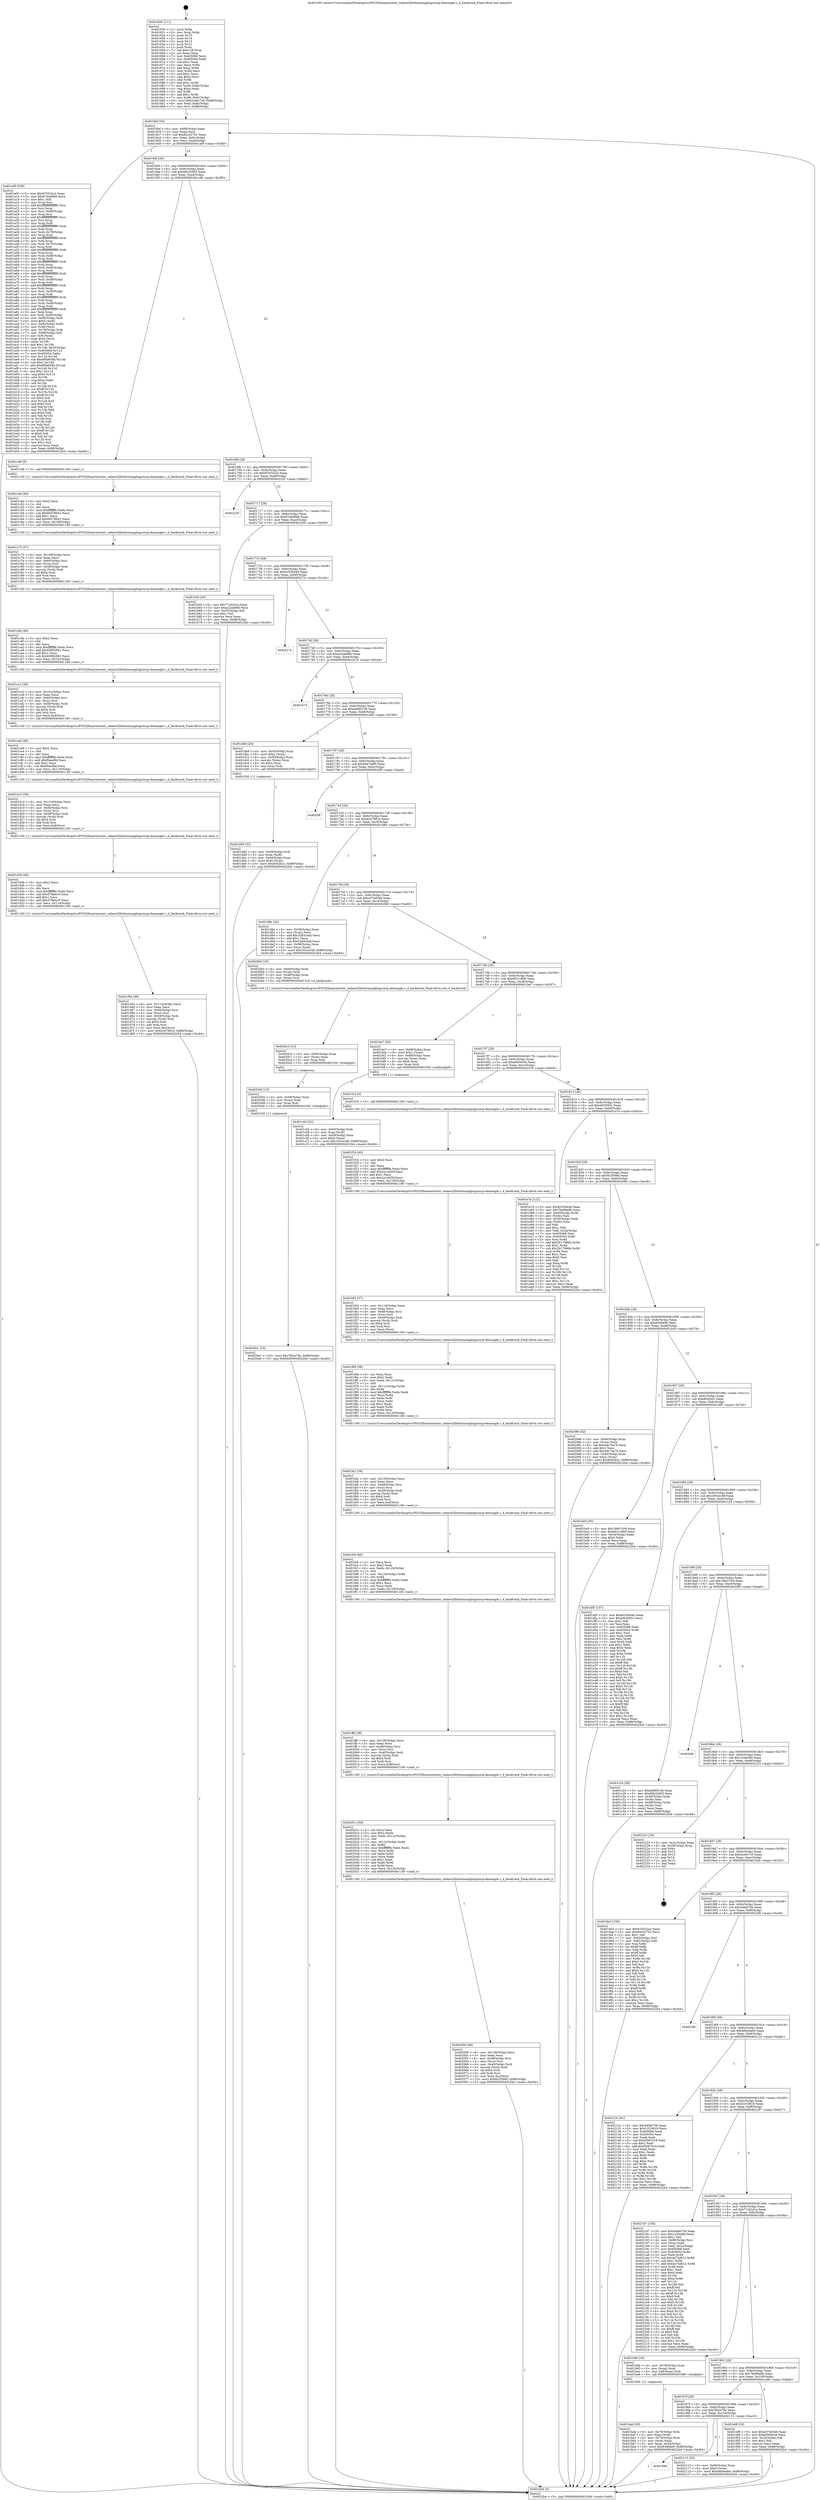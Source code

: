 digraph "0x401650" {
  label = "0x401650 (/mnt/c/Users/mathe/Desktop/tcc/POCII/binaries/extr_radare2librbinmanglingcxxcp-demangle.c_d_backtrack_Final-ollvm.out::main(0))"
  labelloc = "t"
  node[shape=record]

  Entry [label="",width=0.3,height=0.3,shape=circle,fillcolor=black,style=filled]
  "0x4016bf" [label="{
     0x4016bf [32]\l
     | [instrs]\l
     &nbsp;&nbsp;0x4016bf \<+6\>: mov -0x88(%rbp),%eax\l
     &nbsp;&nbsp;0x4016c5 \<+2\>: mov %eax,%ecx\l
     &nbsp;&nbsp;0x4016c7 \<+6\>: sub $0x82c02751,%ecx\l
     &nbsp;&nbsp;0x4016cd \<+6\>: mov %eax,-0x9c(%rbp)\l
     &nbsp;&nbsp;0x4016d3 \<+6\>: mov %ecx,-0xa0(%rbp)\l
     &nbsp;&nbsp;0x4016d9 \<+6\>: je 0000000000401a0f \<main+0x3bf\>\l
  }"]
  "0x401a0f" [label="{
     0x401a0f [336]\l
     | [instrs]\l
     &nbsp;&nbsp;0x401a0f \<+5\>: mov $0x970532a3,%eax\l
     &nbsp;&nbsp;0x401a14 \<+5\>: mov $0x97da0669,%ecx\l
     &nbsp;&nbsp;0x401a19 \<+2\>: mov $0x1,%dl\l
     &nbsp;&nbsp;0x401a1b \<+3\>: mov %rsp,%rsi\l
     &nbsp;&nbsp;0x401a1e \<+4\>: add $0xfffffffffffffff0,%rsi\l
     &nbsp;&nbsp;0x401a22 \<+3\>: mov %rsi,%rsp\l
     &nbsp;&nbsp;0x401a25 \<+4\>: mov %rsi,-0x80(%rbp)\l
     &nbsp;&nbsp;0x401a29 \<+3\>: mov %rsp,%rsi\l
     &nbsp;&nbsp;0x401a2c \<+4\>: add $0xfffffffffffffff0,%rsi\l
     &nbsp;&nbsp;0x401a30 \<+3\>: mov %rsi,%rsp\l
     &nbsp;&nbsp;0x401a33 \<+3\>: mov %rsp,%rdi\l
     &nbsp;&nbsp;0x401a36 \<+4\>: add $0xfffffffffffffff0,%rdi\l
     &nbsp;&nbsp;0x401a3a \<+3\>: mov %rdi,%rsp\l
     &nbsp;&nbsp;0x401a3d \<+4\>: mov %rdi,-0x78(%rbp)\l
     &nbsp;&nbsp;0x401a41 \<+3\>: mov %rsp,%rdi\l
     &nbsp;&nbsp;0x401a44 \<+4\>: add $0xfffffffffffffff0,%rdi\l
     &nbsp;&nbsp;0x401a48 \<+3\>: mov %rdi,%rsp\l
     &nbsp;&nbsp;0x401a4b \<+4\>: mov %rdi,-0x70(%rbp)\l
     &nbsp;&nbsp;0x401a4f \<+3\>: mov %rsp,%rdi\l
     &nbsp;&nbsp;0x401a52 \<+4\>: add $0xfffffffffffffff0,%rdi\l
     &nbsp;&nbsp;0x401a56 \<+3\>: mov %rdi,%rsp\l
     &nbsp;&nbsp;0x401a59 \<+4\>: mov %rdi,-0x68(%rbp)\l
     &nbsp;&nbsp;0x401a5d \<+3\>: mov %rsp,%rdi\l
     &nbsp;&nbsp;0x401a60 \<+4\>: add $0xfffffffffffffff0,%rdi\l
     &nbsp;&nbsp;0x401a64 \<+3\>: mov %rdi,%rsp\l
     &nbsp;&nbsp;0x401a67 \<+4\>: mov %rdi,-0x60(%rbp)\l
     &nbsp;&nbsp;0x401a6b \<+3\>: mov %rsp,%rdi\l
     &nbsp;&nbsp;0x401a6e \<+4\>: add $0xfffffffffffffff0,%rdi\l
     &nbsp;&nbsp;0x401a72 \<+3\>: mov %rdi,%rsp\l
     &nbsp;&nbsp;0x401a75 \<+4\>: mov %rdi,-0x58(%rbp)\l
     &nbsp;&nbsp;0x401a79 \<+3\>: mov %rsp,%rdi\l
     &nbsp;&nbsp;0x401a7c \<+4\>: add $0xfffffffffffffff0,%rdi\l
     &nbsp;&nbsp;0x401a80 \<+3\>: mov %rdi,%rsp\l
     &nbsp;&nbsp;0x401a83 \<+4\>: mov %rdi,-0x50(%rbp)\l
     &nbsp;&nbsp;0x401a87 \<+3\>: mov %rsp,%rdi\l
     &nbsp;&nbsp;0x401a8a \<+4\>: add $0xfffffffffffffff0,%rdi\l
     &nbsp;&nbsp;0x401a8e \<+3\>: mov %rdi,%rsp\l
     &nbsp;&nbsp;0x401a91 \<+4\>: mov %rdi,-0x48(%rbp)\l
     &nbsp;&nbsp;0x401a95 \<+3\>: mov %rsp,%rdi\l
     &nbsp;&nbsp;0x401a98 \<+4\>: add $0xfffffffffffffff0,%rdi\l
     &nbsp;&nbsp;0x401a9c \<+3\>: mov %rdi,%rsp\l
     &nbsp;&nbsp;0x401a9f \<+4\>: mov %rdi,-0x40(%rbp)\l
     &nbsp;&nbsp;0x401aa3 \<+4\>: mov -0x80(%rbp),%rdi\l
     &nbsp;&nbsp;0x401aa7 \<+6\>: movl $0x0,(%rdi)\l
     &nbsp;&nbsp;0x401aad \<+7\>: mov -0x8c(%rbp),%r8d\l
     &nbsp;&nbsp;0x401ab4 \<+3\>: mov %r8d,(%rsi)\l
     &nbsp;&nbsp;0x401ab7 \<+4\>: mov -0x78(%rbp),%rdi\l
     &nbsp;&nbsp;0x401abb \<+7\>: mov -0x98(%rbp),%r9\l
     &nbsp;&nbsp;0x401ac2 \<+3\>: mov %r9,(%rdi)\l
     &nbsp;&nbsp;0x401ac5 \<+3\>: cmpl $0x2,(%rsi)\l
     &nbsp;&nbsp;0x401ac8 \<+4\>: setne %r10b\l
     &nbsp;&nbsp;0x401acc \<+4\>: and $0x1,%r10b\l
     &nbsp;&nbsp;0x401ad0 \<+4\>: mov %r10b,-0x35(%rbp)\l
     &nbsp;&nbsp;0x401ad4 \<+8\>: mov 0x405068,%r11d\l
     &nbsp;&nbsp;0x401adc \<+7\>: mov 0x405054,%ebx\l
     &nbsp;&nbsp;0x401ae3 \<+3\>: mov %r11d,%r14d\l
     &nbsp;&nbsp;0x401ae6 \<+7\>: sub $0x6f0d6580,%r14d\l
     &nbsp;&nbsp;0x401aed \<+4\>: sub $0x1,%r14d\l
     &nbsp;&nbsp;0x401af1 \<+7\>: add $0x6f0d6580,%r14d\l
     &nbsp;&nbsp;0x401af8 \<+4\>: imul %r14d,%r11d\l
     &nbsp;&nbsp;0x401afc \<+4\>: and $0x1,%r11d\l
     &nbsp;&nbsp;0x401b00 \<+4\>: cmp $0x0,%r11d\l
     &nbsp;&nbsp;0x401b04 \<+4\>: sete %r10b\l
     &nbsp;&nbsp;0x401b08 \<+3\>: cmp $0xa,%ebx\l
     &nbsp;&nbsp;0x401b0b \<+4\>: setl %r15b\l
     &nbsp;&nbsp;0x401b0f \<+3\>: mov %r10b,%r12b\l
     &nbsp;&nbsp;0x401b12 \<+4\>: xor $0xff,%r12b\l
     &nbsp;&nbsp;0x401b16 \<+3\>: mov %r15b,%r13b\l
     &nbsp;&nbsp;0x401b19 \<+4\>: xor $0xff,%r13b\l
     &nbsp;&nbsp;0x401b1d \<+3\>: xor $0x0,%dl\l
     &nbsp;&nbsp;0x401b20 \<+3\>: mov %r12b,%sil\l
     &nbsp;&nbsp;0x401b23 \<+4\>: and $0x0,%sil\l
     &nbsp;&nbsp;0x401b27 \<+3\>: and %dl,%r10b\l
     &nbsp;&nbsp;0x401b2a \<+3\>: mov %r13b,%dil\l
     &nbsp;&nbsp;0x401b2d \<+4\>: and $0x0,%dil\l
     &nbsp;&nbsp;0x401b31 \<+3\>: and %dl,%r15b\l
     &nbsp;&nbsp;0x401b34 \<+3\>: or %r10b,%sil\l
     &nbsp;&nbsp;0x401b37 \<+3\>: or %r15b,%dil\l
     &nbsp;&nbsp;0x401b3a \<+3\>: xor %dil,%sil\l
     &nbsp;&nbsp;0x401b3d \<+3\>: or %r13b,%r12b\l
     &nbsp;&nbsp;0x401b40 \<+4\>: xor $0xff,%r12b\l
     &nbsp;&nbsp;0x401b44 \<+3\>: or $0x0,%dl\l
     &nbsp;&nbsp;0x401b47 \<+3\>: and %dl,%r12b\l
     &nbsp;&nbsp;0x401b4a \<+3\>: or %r12b,%sil\l
     &nbsp;&nbsp;0x401b4d \<+4\>: test $0x1,%sil\l
     &nbsp;&nbsp;0x401b51 \<+3\>: cmovne %ecx,%eax\l
     &nbsp;&nbsp;0x401b54 \<+6\>: mov %eax,-0x88(%rbp)\l
     &nbsp;&nbsp;0x401b5a \<+5\>: jmp 00000000004022b4 \<main+0xc64\>\l
  }"]
  "0x4016df" [label="{
     0x4016df [28]\l
     | [instrs]\l
     &nbsp;&nbsp;0x4016df \<+5\>: jmp 00000000004016e4 \<main+0x94\>\l
     &nbsp;&nbsp;0x4016e4 \<+6\>: mov -0x9c(%rbp),%eax\l
     &nbsp;&nbsp;0x4016ea \<+5\>: sub $0x90b32d55,%eax\l
     &nbsp;&nbsp;0x4016ef \<+6\>: mov %eax,-0xa4(%rbp)\l
     &nbsp;&nbsp;0x4016f5 \<+6\>: je 0000000000401c48 \<main+0x5f8\>\l
  }"]
  Exit [label="",width=0.3,height=0.3,shape=circle,fillcolor=black,style=filled,peripheries=2]
  "0x401c48" [label="{
     0x401c48 [5]\l
     | [instrs]\l
     &nbsp;&nbsp;0x401c48 \<+5\>: call 0000000000401160 \<next_i\>\l
     | [calls]\l
     &nbsp;&nbsp;0x401160 \{1\} (/mnt/c/Users/mathe/Desktop/tcc/POCII/binaries/extr_radare2librbinmanglingcxxcp-demangle.c_d_backtrack_Final-ollvm.out::next_i)\l
  }"]
  "0x4016fb" [label="{
     0x4016fb [28]\l
     | [instrs]\l
     &nbsp;&nbsp;0x4016fb \<+5\>: jmp 0000000000401700 \<main+0xb0\>\l
     &nbsp;&nbsp;0x401700 \<+6\>: mov -0x9c(%rbp),%eax\l
     &nbsp;&nbsp;0x401706 \<+5\>: sub $0x970532a3,%eax\l
     &nbsp;&nbsp;0x40170b \<+6\>: mov %eax,-0xa8(%rbp)\l
     &nbsp;&nbsp;0x401711 \<+6\>: je 0000000000402235 \<main+0xbe5\>\l
  }"]
  "0x40199b" [label="{
     0x40199b\l
  }", style=dashed]
  "0x402235" [label="{
     0x402235\l
  }", style=dashed]
  "0x401717" [label="{
     0x401717 [28]\l
     | [instrs]\l
     &nbsp;&nbsp;0x401717 \<+5\>: jmp 000000000040171c \<main+0xcc\>\l
     &nbsp;&nbsp;0x40171c \<+6\>: mov -0x9c(%rbp),%eax\l
     &nbsp;&nbsp;0x401722 \<+5\>: sub $0x97da0669,%eax\l
     &nbsp;&nbsp;0x401727 \<+6\>: mov %eax,-0xac(%rbp)\l
     &nbsp;&nbsp;0x40172d \<+6\>: je 0000000000401b5f \<main+0x50f\>\l
  }"]
  "0x402113" [label="{
     0x402113 [25]\l
     | [instrs]\l
     &nbsp;&nbsp;0x402113 \<+4\>: mov -0x80(%rbp),%rax\l
     &nbsp;&nbsp;0x402117 \<+6\>: movl $0x0,(%rax)\l
     &nbsp;&nbsp;0x40211d \<+10\>: movl $0x46b0eab0,-0x88(%rbp)\l
     &nbsp;&nbsp;0x402127 \<+5\>: jmp 00000000004022b4 \<main+0xc64\>\l
  }"]
  "0x401b5f" [label="{
     0x401b5f [30]\l
     | [instrs]\l
     &nbsp;&nbsp;0x401b5f \<+5\>: mov $0x77c62d1a,%eax\l
     &nbsp;&nbsp;0x401b64 \<+5\>: mov $0xa22ab880,%ecx\l
     &nbsp;&nbsp;0x401b69 \<+3\>: mov -0x35(%rbp),%dl\l
     &nbsp;&nbsp;0x401b6c \<+3\>: test $0x1,%dl\l
     &nbsp;&nbsp;0x401b6f \<+3\>: cmovne %ecx,%eax\l
     &nbsp;&nbsp;0x401b72 \<+6\>: mov %eax,-0x88(%rbp)\l
     &nbsp;&nbsp;0x401b78 \<+5\>: jmp 00000000004022b4 \<main+0xc64\>\l
  }"]
  "0x401733" [label="{
     0x401733 [28]\l
     | [instrs]\l
     &nbsp;&nbsp;0x401733 \<+5\>: jmp 0000000000401738 \<main+0xe8\>\l
     &nbsp;&nbsp;0x401738 \<+6\>: mov -0x9c(%rbp),%eax\l
     &nbsp;&nbsp;0x40173e \<+5\>: sub $0x9c55944b,%eax\l
     &nbsp;&nbsp;0x401743 \<+6\>: mov %eax,-0xb0(%rbp)\l
     &nbsp;&nbsp;0x401749 \<+6\>: je 000000000040227a \<main+0xc2a\>\l
  }"]
  "0x4020e1" [label="{
     0x4020e1 [15]\l
     | [instrs]\l
     &nbsp;&nbsp;0x4020e1 \<+10\>: movl $0x7fb2e79e,-0x88(%rbp)\l
     &nbsp;&nbsp;0x4020eb \<+5\>: jmp 00000000004022b4 \<main+0xc64\>\l
  }"]
  "0x40227a" [label="{
     0x40227a\l
  }", style=dashed]
  "0x40174f" [label="{
     0x40174f [28]\l
     | [instrs]\l
     &nbsp;&nbsp;0x40174f \<+5\>: jmp 0000000000401754 \<main+0x104\>\l
     &nbsp;&nbsp;0x401754 \<+6\>: mov -0x9c(%rbp),%eax\l
     &nbsp;&nbsp;0x40175a \<+5\>: sub $0xa22ab880,%eax\l
     &nbsp;&nbsp;0x40175f \<+6\>: mov %eax,-0xb4(%rbp)\l
     &nbsp;&nbsp;0x401765 \<+6\>: je 0000000000401b7d \<main+0x52d\>\l
  }"]
  "0x4020d2" [label="{
     0x4020d2 [15]\l
     | [instrs]\l
     &nbsp;&nbsp;0x4020d2 \<+4\>: mov -0x48(%rbp),%rax\l
     &nbsp;&nbsp;0x4020d6 \<+3\>: mov (%rax),%rax\l
     &nbsp;&nbsp;0x4020d9 \<+3\>: mov %rax,%rdi\l
     &nbsp;&nbsp;0x4020dc \<+5\>: call 0000000000401030 \<free@plt\>\l
     | [calls]\l
     &nbsp;&nbsp;0x401030 \{1\} (unknown)\l
  }"]
  "0x401b7d" [label="{
     0x401b7d\l
  }", style=dashed]
  "0x40176b" [label="{
     0x40176b [28]\l
     | [instrs]\l
     &nbsp;&nbsp;0x40176b \<+5\>: jmp 0000000000401770 \<main+0x120\>\l
     &nbsp;&nbsp;0x401770 \<+6\>: mov -0x9c(%rbp),%eax\l
     &nbsp;&nbsp;0x401776 \<+5\>: sub $0xa9d95145,%eax\l
     &nbsp;&nbsp;0x40177b \<+6\>: mov %eax,-0xb8(%rbp)\l
     &nbsp;&nbsp;0x401781 \<+6\>: je 0000000000401db8 \<main+0x768\>\l
  }"]
  "0x4020c3" [label="{
     0x4020c3 [15]\l
     | [instrs]\l
     &nbsp;&nbsp;0x4020c3 \<+4\>: mov -0x60(%rbp),%rax\l
     &nbsp;&nbsp;0x4020c7 \<+3\>: mov (%rax),%rax\l
     &nbsp;&nbsp;0x4020ca \<+3\>: mov %rax,%rdi\l
     &nbsp;&nbsp;0x4020cd \<+5\>: call 0000000000401030 \<free@plt\>\l
     | [calls]\l
     &nbsp;&nbsp;0x401030 \{1\} (unknown)\l
  }"]
  "0x401db8" [label="{
     0x401db8 [29]\l
     | [instrs]\l
     &nbsp;&nbsp;0x401db8 \<+4\>: mov -0x50(%rbp),%rax\l
     &nbsp;&nbsp;0x401dbc \<+6\>: movl $0x1,(%rax)\l
     &nbsp;&nbsp;0x401dc2 \<+4\>: mov -0x50(%rbp),%rax\l
     &nbsp;&nbsp;0x401dc6 \<+3\>: movslq (%rax),%rax\l
     &nbsp;&nbsp;0x401dc9 \<+4\>: shl $0x4,%rax\l
     &nbsp;&nbsp;0x401dcd \<+3\>: mov %rax,%rdi\l
     &nbsp;&nbsp;0x401dd0 \<+5\>: call 0000000000401050 \<malloc@plt\>\l
     | [calls]\l
     &nbsp;&nbsp;0x401050 \{1\} (unknown)\l
  }"]
  "0x401787" [label="{
     0x401787 [28]\l
     | [instrs]\l
     &nbsp;&nbsp;0x401787 \<+5\>: jmp 000000000040178c \<main+0x13c\>\l
     &nbsp;&nbsp;0x40178c \<+6\>: mov -0x9c(%rbp),%eax\l
     &nbsp;&nbsp;0x401792 \<+5\>: sub $0xb4674df5,%eax\l
     &nbsp;&nbsp;0x401797 \<+6\>: mov %eax,-0xbc(%rbp)\l
     &nbsp;&nbsp;0x40179d \<+6\>: je 00000000004020ff \<main+0xaaf\>\l
  }"]
  "0x402056" [label="{
     0x402056 [48]\l
     | [instrs]\l
     &nbsp;&nbsp;0x402056 \<+6\>: mov -0x130(%rbp),%ecx\l
     &nbsp;&nbsp;0x40205c \<+3\>: imul %eax,%ecx\l
     &nbsp;&nbsp;0x40205f \<+4\>: mov -0x48(%rbp),%rsi\l
     &nbsp;&nbsp;0x402063 \<+3\>: mov (%rsi),%rsi\l
     &nbsp;&nbsp;0x402066 \<+4\>: mov -0x40(%rbp),%rdi\l
     &nbsp;&nbsp;0x40206a \<+3\>: movslq (%rdi),%rdi\l
     &nbsp;&nbsp;0x40206d \<+4\>: shl $0x4,%rdi\l
     &nbsp;&nbsp;0x402071 \<+3\>: add %rdi,%rsi\l
     &nbsp;&nbsp;0x402074 \<+3\>: mov %ecx,0xc(%rsi)\l
     &nbsp;&nbsp;0x402077 \<+10\>: movl $0xf41f598d,-0x88(%rbp)\l
     &nbsp;&nbsp;0x402081 \<+5\>: jmp 00000000004022b4 \<main+0xc64\>\l
  }"]
  "0x4020ff" [label="{
     0x4020ff\l
  }", style=dashed]
  "0x4017a3" [label="{
     0x4017a3 [28]\l
     | [instrs]\l
     &nbsp;&nbsp;0x4017a3 \<+5\>: jmp 00000000004017a8 \<main+0x158\>\l
     &nbsp;&nbsp;0x4017a8 \<+6\>: mov -0x9c(%rbp),%eax\l
     &nbsp;&nbsp;0x4017ae \<+5\>: sub $0xd247891e,%eax\l
     &nbsp;&nbsp;0x4017b3 \<+6\>: mov %eax,-0xc0(%rbp)\l
     &nbsp;&nbsp;0x4017b9 \<+6\>: je 0000000000401d8e \<main+0x73e\>\l
  }"]
  "0x40201c" [label="{
     0x40201c [58]\l
     | [instrs]\l
     &nbsp;&nbsp;0x40201c \<+2\>: xor %ecx,%ecx\l
     &nbsp;&nbsp;0x40201e \<+5\>: mov $0x2,%edx\l
     &nbsp;&nbsp;0x402023 \<+6\>: mov %edx,-0x12c(%rbp)\l
     &nbsp;&nbsp;0x402029 \<+1\>: cltd\l
     &nbsp;&nbsp;0x40202a \<+7\>: mov -0x12c(%rbp),%r8d\l
     &nbsp;&nbsp;0x402031 \<+3\>: idiv %r8d\l
     &nbsp;&nbsp;0x402034 \<+6\>: imul $0xfffffffe,%edx,%edx\l
     &nbsp;&nbsp;0x40203a \<+3\>: mov %ecx,%r9d\l
     &nbsp;&nbsp;0x40203d \<+3\>: sub %edx,%r9d\l
     &nbsp;&nbsp;0x402040 \<+2\>: mov %ecx,%edx\l
     &nbsp;&nbsp;0x402042 \<+3\>: sub $0x1,%edx\l
     &nbsp;&nbsp;0x402045 \<+3\>: add %edx,%r9d\l
     &nbsp;&nbsp;0x402048 \<+3\>: sub %r9d,%ecx\l
     &nbsp;&nbsp;0x40204b \<+6\>: mov %ecx,-0x130(%rbp)\l
     &nbsp;&nbsp;0x402051 \<+5\>: call 0000000000401160 \<next_i\>\l
     | [calls]\l
     &nbsp;&nbsp;0x401160 \{1\} (/mnt/c/Users/mathe/Desktop/tcc/POCII/binaries/extr_radare2librbinmanglingcxxcp-demangle.c_d_backtrack_Final-ollvm.out::next_i)\l
  }"]
  "0x401d8e" [label="{
     0x401d8e [42]\l
     | [instrs]\l
     &nbsp;&nbsp;0x401d8e \<+4\>: mov -0x58(%rbp),%rax\l
     &nbsp;&nbsp;0x401d92 \<+2\>: mov (%rax),%ecx\l
     &nbsp;&nbsp;0x401d94 \<+6\>: add $0x3283c5ad,%ecx\l
     &nbsp;&nbsp;0x401d9a \<+3\>: add $0x1,%ecx\l
     &nbsp;&nbsp;0x401d9d \<+6\>: sub $0x3283c5ad,%ecx\l
     &nbsp;&nbsp;0x401da3 \<+4\>: mov -0x58(%rbp),%rax\l
     &nbsp;&nbsp;0x401da7 \<+2\>: mov %ecx,(%rax)\l
     &nbsp;&nbsp;0x401da9 \<+10\>: movl $0x165cec48,-0x88(%rbp)\l
     &nbsp;&nbsp;0x401db3 \<+5\>: jmp 00000000004022b4 \<main+0xc64\>\l
  }"]
  "0x4017bf" [label="{
     0x4017bf [28]\l
     | [instrs]\l
     &nbsp;&nbsp;0x4017bf \<+5\>: jmp 00000000004017c4 \<main+0x174\>\l
     &nbsp;&nbsp;0x4017c4 \<+6\>: mov -0x9c(%rbp),%eax\l
     &nbsp;&nbsp;0x4017ca \<+5\>: sub $0xe374d546,%eax\l
     &nbsp;&nbsp;0x4017cf \<+6\>: mov %eax,-0xc4(%rbp)\l
     &nbsp;&nbsp;0x4017d5 \<+6\>: je 00000000004020b0 \<main+0xa60\>\l
  }"]
  "0x401ff6" [label="{
     0x401ff6 [38]\l
     | [instrs]\l
     &nbsp;&nbsp;0x401ff6 \<+6\>: mov -0x128(%rbp),%ecx\l
     &nbsp;&nbsp;0x401ffc \<+3\>: imul %eax,%ecx\l
     &nbsp;&nbsp;0x401fff \<+4\>: mov -0x48(%rbp),%rsi\l
     &nbsp;&nbsp;0x402003 \<+3\>: mov (%rsi),%rsi\l
     &nbsp;&nbsp;0x402006 \<+4\>: mov -0x40(%rbp),%rdi\l
     &nbsp;&nbsp;0x40200a \<+3\>: movslq (%rdi),%rdi\l
     &nbsp;&nbsp;0x40200d \<+4\>: shl $0x4,%rdi\l
     &nbsp;&nbsp;0x402011 \<+3\>: add %rdi,%rsi\l
     &nbsp;&nbsp;0x402014 \<+3\>: mov %ecx,0x8(%rsi)\l
     &nbsp;&nbsp;0x402017 \<+5\>: call 0000000000401160 \<next_i\>\l
     | [calls]\l
     &nbsp;&nbsp;0x401160 \{1\} (/mnt/c/Users/mathe/Desktop/tcc/POCII/binaries/extr_radare2librbinmanglingcxxcp-demangle.c_d_backtrack_Final-ollvm.out::next_i)\l
  }"]
  "0x4020b0" [label="{
     0x4020b0 [19]\l
     | [instrs]\l
     &nbsp;&nbsp;0x4020b0 \<+4\>: mov -0x60(%rbp),%rax\l
     &nbsp;&nbsp;0x4020b4 \<+3\>: mov (%rax),%rdi\l
     &nbsp;&nbsp;0x4020b7 \<+4\>: mov -0x48(%rbp),%rax\l
     &nbsp;&nbsp;0x4020bb \<+3\>: mov (%rax),%rsi\l
     &nbsp;&nbsp;0x4020be \<+5\>: call 00000000004013c0 \<d_backtrack\>\l
     | [calls]\l
     &nbsp;&nbsp;0x4013c0 \{1\} (/mnt/c/Users/mathe/Desktop/tcc/POCII/binaries/extr_radare2librbinmanglingcxxcp-demangle.c_d_backtrack_Final-ollvm.out::d_backtrack)\l
  }"]
  "0x4017db" [label="{
     0x4017db [28]\l
     | [instrs]\l
     &nbsp;&nbsp;0x4017db \<+5\>: jmp 00000000004017e0 \<main+0x190\>\l
     &nbsp;&nbsp;0x4017e0 \<+6\>: mov -0x9c(%rbp),%eax\l
     &nbsp;&nbsp;0x4017e6 \<+5\>: sub $0xe621c8b0,%eax\l
     &nbsp;&nbsp;0x4017eb \<+6\>: mov %eax,-0xc8(%rbp)\l
     &nbsp;&nbsp;0x4017f1 \<+6\>: je 0000000000401be7 \<main+0x597\>\l
  }"]
  "0x401fc8" [label="{
     0x401fc8 [46]\l
     | [instrs]\l
     &nbsp;&nbsp;0x401fc8 \<+2\>: xor %ecx,%ecx\l
     &nbsp;&nbsp;0x401fca \<+5\>: mov $0x2,%edx\l
     &nbsp;&nbsp;0x401fcf \<+6\>: mov %edx,-0x124(%rbp)\l
     &nbsp;&nbsp;0x401fd5 \<+1\>: cltd\l
     &nbsp;&nbsp;0x401fd6 \<+7\>: mov -0x124(%rbp),%r8d\l
     &nbsp;&nbsp;0x401fdd \<+3\>: idiv %r8d\l
     &nbsp;&nbsp;0x401fe0 \<+6\>: imul $0xfffffffe,%edx,%edx\l
     &nbsp;&nbsp;0x401fe6 \<+3\>: sub $0x1,%ecx\l
     &nbsp;&nbsp;0x401fe9 \<+2\>: sub %ecx,%edx\l
     &nbsp;&nbsp;0x401feb \<+6\>: mov %edx,-0x128(%rbp)\l
     &nbsp;&nbsp;0x401ff1 \<+5\>: call 0000000000401160 \<next_i\>\l
     | [calls]\l
     &nbsp;&nbsp;0x401160 \{1\} (/mnt/c/Users/mathe/Desktop/tcc/POCII/binaries/extr_radare2librbinmanglingcxxcp-demangle.c_d_backtrack_Final-ollvm.out::next_i)\l
  }"]
  "0x401be7" [label="{
     0x401be7 [29]\l
     | [instrs]\l
     &nbsp;&nbsp;0x401be7 \<+4\>: mov -0x68(%rbp),%rax\l
     &nbsp;&nbsp;0x401beb \<+6\>: movl $0x1,(%rax)\l
     &nbsp;&nbsp;0x401bf1 \<+4\>: mov -0x68(%rbp),%rax\l
     &nbsp;&nbsp;0x401bf5 \<+3\>: movslq (%rax),%rax\l
     &nbsp;&nbsp;0x401bf8 \<+4\>: shl $0x4,%rax\l
     &nbsp;&nbsp;0x401bfc \<+3\>: mov %rax,%rdi\l
     &nbsp;&nbsp;0x401bff \<+5\>: call 0000000000401050 \<malloc@plt\>\l
     | [calls]\l
     &nbsp;&nbsp;0x401050 \{1\} (unknown)\l
  }"]
  "0x4017f7" [label="{
     0x4017f7 [28]\l
     | [instrs]\l
     &nbsp;&nbsp;0x4017f7 \<+5\>: jmp 00000000004017fc \<main+0x1ac\>\l
     &nbsp;&nbsp;0x4017fc \<+6\>: mov -0x9c(%rbp),%eax\l
     &nbsp;&nbsp;0x401802 \<+5\>: sub $0xef39443d,%eax\l
     &nbsp;&nbsp;0x401807 \<+6\>: mov %eax,-0xcc(%rbp)\l
     &nbsp;&nbsp;0x40180d \<+6\>: je 0000000000401f16 \<main+0x8c6\>\l
  }"]
  "0x401fa2" [label="{
     0x401fa2 [38]\l
     | [instrs]\l
     &nbsp;&nbsp;0x401fa2 \<+6\>: mov -0x120(%rbp),%ecx\l
     &nbsp;&nbsp;0x401fa8 \<+3\>: imul %eax,%ecx\l
     &nbsp;&nbsp;0x401fab \<+4\>: mov -0x48(%rbp),%rsi\l
     &nbsp;&nbsp;0x401faf \<+3\>: mov (%rsi),%rsi\l
     &nbsp;&nbsp;0x401fb2 \<+4\>: mov -0x40(%rbp),%rdi\l
     &nbsp;&nbsp;0x401fb6 \<+3\>: movslq (%rdi),%rdi\l
     &nbsp;&nbsp;0x401fb9 \<+4\>: shl $0x4,%rdi\l
     &nbsp;&nbsp;0x401fbd \<+3\>: add %rdi,%rsi\l
     &nbsp;&nbsp;0x401fc0 \<+3\>: mov %ecx,0x4(%rsi)\l
     &nbsp;&nbsp;0x401fc3 \<+5\>: call 0000000000401160 \<next_i\>\l
     | [calls]\l
     &nbsp;&nbsp;0x401160 \{1\} (/mnt/c/Users/mathe/Desktop/tcc/POCII/binaries/extr_radare2librbinmanglingcxxcp-demangle.c_d_backtrack_Final-ollvm.out::next_i)\l
  }"]
  "0x401f16" [label="{
     0x401f16 [5]\l
     | [instrs]\l
     &nbsp;&nbsp;0x401f16 \<+5\>: call 0000000000401160 \<next_i\>\l
     | [calls]\l
     &nbsp;&nbsp;0x401160 \{1\} (/mnt/c/Users/mathe/Desktop/tcc/POCII/binaries/extr_radare2librbinmanglingcxxcp-demangle.c_d_backtrack_Final-ollvm.out::next_i)\l
  }"]
  "0x401813" [label="{
     0x401813 [28]\l
     | [instrs]\l
     &nbsp;&nbsp;0x401813 \<+5\>: jmp 0000000000401818 \<main+0x1c8\>\l
     &nbsp;&nbsp;0x401818 \<+6\>: mov -0x9c(%rbp),%eax\l
     &nbsp;&nbsp;0x40181e \<+5\>: sub $0xef433931,%eax\l
     &nbsp;&nbsp;0x401823 \<+6\>: mov %eax,-0xd0(%rbp)\l
     &nbsp;&nbsp;0x401829 \<+6\>: je 0000000000401e7e \<main+0x82e\>\l
  }"]
  "0x401f68" [label="{
     0x401f68 [58]\l
     | [instrs]\l
     &nbsp;&nbsp;0x401f68 \<+2\>: xor %ecx,%ecx\l
     &nbsp;&nbsp;0x401f6a \<+5\>: mov $0x2,%edx\l
     &nbsp;&nbsp;0x401f6f \<+6\>: mov %edx,-0x11c(%rbp)\l
     &nbsp;&nbsp;0x401f75 \<+1\>: cltd\l
     &nbsp;&nbsp;0x401f76 \<+7\>: mov -0x11c(%rbp),%r8d\l
     &nbsp;&nbsp;0x401f7d \<+3\>: idiv %r8d\l
     &nbsp;&nbsp;0x401f80 \<+6\>: imul $0xfffffffe,%edx,%edx\l
     &nbsp;&nbsp;0x401f86 \<+3\>: mov %ecx,%r9d\l
     &nbsp;&nbsp;0x401f89 \<+3\>: sub %edx,%r9d\l
     &nbsp;&nbsp;0x401f8c \<+2\>: mov %ecx,%edx\l
     &nbsp;&nbsp;0x401f8e \<+3\>: sub $0x1,%edx\l
     &nbsp;&nbsp;0x401f91 \<+3\>: add %edx,%r9d\l
     &nbsp;&nbsp;0x401f94 \<+3\>: sub %r9d,%ecx\l
     &nbsp;&nbsp;0x401f97 \<+6\>: mov %ecx,-0x120(%rbp)\l
     &nbsp;&nbsp;0x401f9d \<+5\>: call 0000000000401160 \<next_i\>\l
     | [calls]\l
     &nbsp;&nbsp;0x401160 \{1\} (/mnt/c/Users/mathe/Desktop/tcc/POCII/binaries/extr_radare2librbinmanglingcxxcp-demangle.c_d_backtrack_Final-ollvm.out::next_i)\l
  }"]
  "0x401e7e" [label="{
     0x401e7e [122]\l
     | [instrs]\l
     &nbsp;&nbsp;0x401e7e \<+5\>: mov $0x9c55944b,%eax\l
     &nbsp;&nbsp;0x401e83 \<+5\>: mov $0x7bb99a9b,%ecx\l
     &nbsp;&nbsp;0x401e88 \<+4\>: mov -0x40(%rbp),%rdx\l
     &nbsp;&nbsp;0x401e8c \<+2\>: mov (%rdx),%esi\l
     &nbsp;&nbsp;0x401e8e \<+4\>: mov -0x50(%rbp),%rdx\l
     &nbsp;&nbsp;0x401e92 \<+2\>: cmp (%rdx),%esi\l
     &nbsp;&nbsp;0x401e94 \<+4\>: setl %dil\l
     &nbsp;&nbsp;0x401e98 \<+4\>: and $0x1,%dil\l
     &nbsp;&nbsp;0x401e9c \<+4\>: mov %dil,-0x2d(%rbp)\l
     &nbsp;&nbsp;0x401ea0 \<+7\>: mov 0x405068,%esi\l
     &nbsp;&nbsp;0x401ea7 \<+8\>: mov 0x405054,%r8d\l
     &nbsp;&nbsp;0x401eaf \<+3\>: mov %esi,%r9d\l
     &nbsp;&nbsp;0x401eb2 \<+7\>: add $0x2617986b,%r9d\l
     &nbsp;&nbsp;0x401eb9 \<+4\>: sub $0x1,%r9d\l
     &nbsp;&nbsp;0x401ebd \<+7\>: sub $0x2617986b,%r9d\l
     &nbsp;&nbsp;0x401ec4 \<+4\>: imul %r9d,%esi\l
     &nbsp;&nbsp;0x401ec8 \<+3\>: and $0x1,%esi\l
     &nbsp;&nbsp;0x401ecb \<+3\>: cmp $0x0,%esi\l
     &nbsp;&nbsp;0x401ece \<+4\>: sete %dil\l
     &nbsp;&nbsp;0x401ed2 \<+4\>: cmp $0xa,%r8d\l
     &nbsp;&nbsp;0x401ed6 \<+4\>: setl %r10b\l
     &nbsp;&nbsp;0x401eda \<+3\>: mov %dil,%r11b\l
     &nbsp;&nbsp;0x401edd \<+3\>: and %r10b,%r11b\l
     &nbsp;&nbsp;0x401ee0 \<+3\>: xor %r10b,%dil\l
     &nbsp;&nbsp;0x401ee3 \<+3\>: or %dil,%r11b\l
     &nbsp;&nbsp;0x401ee6 \<+4\>: test $0x1,%r11b\l
     &nbsp;&nbsp;0x401eea \<+3\>: cmovne %ecx,%eax\l
     &nbsp;&nbsp;0x401eed \<+6\>: mov %eax,-0x88(%rbp)\l
     &nbsp;&nbsp;0x401ef3 \<+5\>: jmp 00000000004022b4 \<main+0xc64\>\l
  }"]
  "0x40182f" [label="{
     0x40182f [28]\l
     | [instrs]\l
     &nbsp;&nbsp;0x40182f \<+5\>: jmp 0000000000401834 \<main+0x1e4\>\l
     &nbsp;&nbsp;0x401834 \<+6\>: mov -0x9c(%rbp),%eax\l
     &nbsp;&nbsp;0x40183a \<+5\>: sub $0xf41f598d,%eax\l
     &nbsp;&nbsp;0x40183f \<+6\>: mov %eax,-0xd4(%rbp)\l
     &nbsp;&nbsp;0x401845 \<+6\>: je 0000000000402086 \<main+0xa36\>\l
  }"]
  "0x401f43" [label="{
     0x401f43 [37]\l
     | [instrs]\l
     &nbsp;&nbsp;0x401f43 \<+6\>: mov -0x118(%rbp),%ecx\l
     &nbsp;&nbsp;0x401f49 \<+3\>: imul %eax,%ecx\l
     &nbsp;&nbsp;0x401f4c \<+4\>: mov -0x48(%rbp),%rsi\l
     &nbsp;&nbsp;0x401f50 \<+3\>: mov (%rsi),%rsi\l
     &nbsp;&nbsp;0x401f53 \<+4\>: mov -0x40(%rbp),%rdi\l
     &nbsp;&nbsp;0x401f57 \<+3\>: movslq (%rdi),%rdi\l
     &nbsp;&nbsp;0x401f5a \<+4\>: shl $0x4,%rdi\l
     &nbsp;&nbsp;0x401f5e \<+3\>: add %rdi,%rsi\l
     &nbsp;&nbsp;0x401f61 \<+2\>: mov %ecx,(%rsi)\l
     &nbsp;&nbsp;0x401f63 \<+5\>: call 0000000000401160 \<next_i\>\l
     | [calls]\l
     &nbsp;&nbsp;0x401160 \{1\} (/mnt/c/Users/mathe/Desktop/tcc/POCII/binaries/extr_radare2librbinmanglingcxxcp-demangle.c_d_backtrack_Final-ollvm.out::next_i)\l
  }"]
  "0x402086" [label="{
     0x402086 [42]\l
     | [instrs]\l
     &nbsp;&nbsp;0x402086 \<+4\>: mov -0x40(%rbp),%rax\l
     &nbsp;&nbsp;0x40208a \<+2\>: mov (%rax),%ecx\l
     &nbsp;&nbsp;0x40208c \<+6\>: sub $0x4dc74a78,%ecx\l
     &nbsp;&nbsp;0x402092 \<+3\>: add $0x1,%ecx\l
     &nbsp;&nbsp;0x402095 \<+6\>: add $0x4dc74a78,%ecx\l
     &nbsp;&nbsp;0x40209b \<+4\>: mov -0x40(%rbp),%rax\l
     &nbsp;&nbsp;0x40209f \<+2\>: mov %ecx,(%rax)\l
     &nbsp;&nbsp;0x4020a1 \<+10\>: movl $0xd042b2c,-0x88(%rbp)\l
     &nbsp;&nbsp;0x4020ab \<+5\>: jmp 00000000004022b4 \<main+0xc64\>\l
  }"]
  "0x40184b" [label="{
     0x40184b [28]\l
     | [instrs]\l
     &nbsp;&nbsp;0x40184b \<+5\>: jmp 0000000000401850 \<main+0x200\>\l
     &nbsp;&nbsp;0x401850 \<+6\>: mov -0x9c(%rbp),%eax\l
     &nbsp;&nbsp;0x401856 \<+5\>: sub $0x83d9a09,%eax\l
     &nbsp;&nbsp;0x40185b \<+6\>: mov %eax,-0xd8(%rbp)\l
     &nbsp;&nbsp;0x401861 \<+6\>: je 0000000000401bc9 \<main+0x579\>\l
  }"]
  "0x401f1b" [label="{
     0x401f1b [40]\l
     | [instrs]\l
     &nbsp;&nbsp;0x401f1b \<+5\>: mov $0x2,%ecx\l
     &nbsp;&nbsp;0x401f20 \<+1\>: cltd\l
     &nbsp;&nbsp;0x401f21 \<+2\>: idiv %ecx\l
     &nbsp;&nbsp;0x401f23 \<+6\>: imul $0xfffffffe,%edx,%ecx\l
     &nbsp;&nbsp;0x401f29 \<+6\>: add $0x2a1cb55f,%ecx\l
     &nbsp;&nbsp;0x401f2f \<+3\>: add $0x1,%ecx\l
     &nbsp;&nbsp;0x401f32 \<+6\>: sub $0x2a1cb55f,%ecx\l
     &nbsp;&nbsp;0x401f38 \<+6\>: mov %ecx,-0x118(%rbp)\l
     &nbsp;&nbsp;0x401f3e \<+5\>: call 0000000000401160 \<next_i\>\l
     | [calls]\l
     &nbsp;&nbsp;0x401160 \{1\} (/mnt/c/Users/mathe/Desktop/tcc/POCII/binaries/extr_radare2librbinmanglingcxxcp-demangle.c_d_backtrack_Final-ollvm.out::next_i)\l
  }"]
  "0x401bc9" [label="{
     0x401bc9 [30]\l
     | [instrs]\l
     &nbsp;&nbsp;0x401bc9 \<+5\>: mov $0x19647c04,%eax\l
     &nbsp;&nbsp;0x401bce \<+5\>: mov $0xe621c8b0,%ecx\l
     &nbsp;&nbsp;0x401bd3 \<+3\>: mov -0x34(%rbp),%edx\l
     &nbsp;&nbsp;0x401bd6 \<+3\>: cmp $0x0,%edx\l
     &nbsp;&nbsp;0x401bd9 \<+3\>: cmove %ecx,%eax\l
     &nbsp;&nbsp;0x401bdc \<+6\>: mov %eax,-0x88(%rbp)\l
     &nbsp;&nbsp;0x401be2 \<+5\>: jmp 00000000004022b4 \<main+0xc64\>\l
  }"]
  "0x401867" [label="{
     0x401867 [28]\l
     | [instrs]\l
     &nbsp;&nbsp;0x401867 \<+5\>: jmp 000000000040186c \<main+0x21c\>\l
     &nbsp;&nbsp;0x40186c \<+6\>: mov -0x9c(%rbp),%eax\l
     &nbsp;&nbsp;0x401872 \<+5\>: sub $0xd042b2c,%eax\l
     &nbsp;&nbsp;0x401877 \<+6\>: mov %eax,-0xdc(%rbp)\l
     &nbsp;&nbsp;0x40187d \<+6\>: je 0000000000401df5 \<main+0x7a5\>\l
  }"]
  "0x40197f" [label="{
     0x40197f [28]\l
     | [instrs]\l
     &nbsp;&nbsp;0x40197f \<+5\>: jmp 0000000000401984 \<main+0x334\>\l
     &nbsp;&nbsp;0x401984 \<+6\>: mov -0x9c(%rbp),%eax\l
     &nbsp;&nbsp;0x40198a \<+5\>: sub $0x7fb2e79e,%eax\l
     &nbsp;&nbsp;0x40198f \<+6\>: mov %eax,-0x104(%rbp)\l
     &nbsp;&nbsp;0x401995 \<+6\>: je 0000000000402113 \<main+0xac3\>\l
  }"]
  "0x401df5" [label="{
     0x401df5 [137]\l
     | [instrs]\l
     &nbsp;&nbsp;0x401df5 \<+5\>: mov $0x9c55944b,%eax\l
     &nbsp;&nbsp;0x401dfa \<+5\>: mov $0xef433931,%ecx\l
     &nbsp;&nbsp;0x401dff \<+2\>: mov $0x1,%dl\l
     &nbsp;&nbsp;0x401e01 \<+2\>: xor %esi,%esi\l
     &nbsp;&nbsp;0x401e03 \<+7\>: mov 0x405068,%edi\l
     &nbsp;&nbsp;0x401e0a \<+8\>: mov 0x405054,%r8d\l
     &nbsp;&nbsp;0x401e12 \<+3\>: sub $0x1,%esi\l
     &nbsp;&nbsp;0x401e15 \<+3\>: mov %edi,%r9d\l
     &nbsp;&nbsp;0x401e18 \<+3\>: add %esi,%r9d\l
     &nbsp;&nbsp;0x401e1b \<+4\>: imul %r9d,%edi\l
     &nbsp;&nbsp;0x401e1f \<+3\>: and $0x1,%edi\l
     &nbsp;&nbsp;0x401e22 \<+3\>: cmp $0x0,%edi\l
     &nbsp;&nbsp;0x401e25 \<+4\>: sete %r10b\l
     &nbsp;&nbsp;0x401e29 \<+4\>: cmp $0xa,%r8d\l
     &nbsp;&nbsp;0x401e2d \<+4\>: setl %r11b\l
     &nbsp;&nbsp;0x401e31 \<+3\>: mov %r10b,%bl\l
     &nbsp;&nbsp;0x401e34 \<+3\>: xor $0xff,%bl\l
     &nbsp;&nbsp;0x401e37 \<+3\>: mov %r11b,%r14b\l
     &nbsp;&nbsp;0x401e3a \<+4\>: xor $0xff,%r14b\l
     &nbsp;&nbsp;0x401e3e \<+3\>: xor $0x0,%dl\l
     &nbsp;&nbsp;0x401e41 \<+3\>: mov %bl,%r15b\l
     &nbsp;&nbsp;0x401e44 \<+4\>: and $0x0,%r15b\l
     &nbsp;&nbsp;0x401e48 \<+3\>: and %dl,%r10b\l
     &nbsp;&nbsp;0x401e4b \<+3\>: mov %r14b,%r12b\l
     &nbsp;&nbsp;0x401e4e \<+4\>: and $0x0,%r12b\l
     &nbsp;&nbsp;0x401e52 \<+3\>: and %dl,%r11b\l
     &nbsp;&nbsp;0x401e55 \<+3\>: or %r10b,%r15b\l
     &nbsp;&nbsp;0x401e58 \<+3\>: or %r11b,%r12b\l
     &nbsp;&nbsp;0x401e5b \<+3\>: xor %r12b,%r15b\l
     &nbsp;&nbsp;0x401e5e \<+3\>: or %r14b,%bl\l
     &nbsp;&nbsp;0x401e61 \<+3\>: xor $0xff,%bl\l
     &nbsp;&nbsp;0x401e64 \<+3\>: or $0x0,%dl\l
     &nbsp;&nbsp;0x401e67 \<+2\>: and %dl,%bl\l
     &nbsp;&nbsp;0x401e69 \<+3\>: or %bl,%r15b\l
     &nbsp;&nbsp;0x401e6c \<+4\>: test $0x1,%r15b\l
     &nbsp;&nbsp;0x401e70 \<+3\>: cmovne %ecx,%eax\l
     &nbsp;&nbsp;0x401e73 \<+6\>: mov %eax,-0x88(%rbp)\l
     &nbsp;&nbsp;0x401e79 \<+5\>: jmp 00000000004022b4 \<main+0xc64\>\l
  }"]
  "0x401883" [label="{
     0x401883 [28]\l
     | [instrs]\l
     &nbsp;&nbsp;0x401883 \<+5\>: jmp 0000000000401888 \<main+0x238\>\l
     &nbsp;&nbsp;0x401888 \<+6\>: mov -0x9c(%rbp),%eax\l
     &nbsp;&nbsp;0x40188e \<+5\>: sub $0x165cec48,%eax\l
     &nbsp;&nbsp;0x401893 \<+6\>: mov %eax,-0xe0(%rbp)\l
     &nbsp;&nbsp;0x401899 \<+6\>: je 0000000000401c24 \<main+0x5d4\>\l
  }"]
  "0x401ef8" [label="{
     0x401ef8 [30]\l
     | [instrs]\l
     &nbsp;&nbsp;0x401ef8 \<+5\>: mov $0xe374d546,%eax\l
     &nbsp;&nbsp;0x401efd \<+5\>: mov $0xef39443d,%ecx\l
     &nbsp;&nbsp;0x401f02 \<+3\>: mov -0x2d(%rbp),%dl\l
     &nbsp;&nbsp;0x401f05 \<+3\>: test $0x1,%dl\l
     &nbsp;&nbsp;0x401f08 \<+3\>: cmovne %ecx,%eax\l
     &nbsp;&nbsp;0x401f0b \<+6\>: mov %eax,-0x88(%rbp)\l
     &nbsp;&nbsp;0x401f11 \<+5\>: jmp 00000000004022b4 \<main+0xc64\>\l
  }"]
  "0x401c24" [label="{
     0x401c24 [36]\l
     | [instrs]\l
     &nbsp;&nbsp;0x401c24 \<+5\>: mov $0xa9d95145,%eax\l
     &nbsp;&nbsp;0x401c29 \<+5\>: mov $0x90b32d55,%ecx\l
     &nbsp;&nbsp;0x401c2e \<+4\>: mov -0x58(%rbp),%rdx\l
     &nbsp;&nbsp;0x401c32 \<+2\>: mov (%rdx),%esi\l
     &nbsp;&nbsp;0x401c34 \<+4\>: mov -0x68(%rbp),%rdx\l
     &nbsp;&nbsp;0x401c38 \<+2\>: cmp (%rdx),%esi\l
     &nbsp;&nbsp;0x401c3a \<+3\>: cmovl %ecx,%eax\l
     &nbsp;&nbsp;0x401c3d \<+6\>: mov %eax,-0x88(%rbp)\l
     &nbsp;&nbsp;0x401c43 \<+5\>: jmp 00000000004022b4 \<main+0xc64\>\l
  }"]
  "0x40189f" [label="{
     0x40189f [28]\l
     | [instrs]\l
     &nbsp;&nbsp;0x40189f \<+5\>: jmp 00000000004018a4 \<main+0x254\>\l
     &nbsp;&nbsp;0x4018a4 \<+6\>: mov -0x9c(%rbp),%eax\l
     &nbsp;&nbsp;0x4018aa \<+5\>: sub $0x19647c04,%eax\l
     &nbsp;&nbsp;0x4018af \<+6\>: mov %eax,-0xe4(%rbp)\l
     &nbsp;&nbsp;0x4018b5 \<+6\>: je 00000000004020f0 \<main+0xaa0\>\l
  }"]
  "0x401dd5" [label="{
     0x401dd5 [32]\l
     | [instrs]\l
     &nbsp;&nbsp;0x401dd5 \<+4\>: mov -0x48(%rbp),%rdi\l
     &nbsp;&nbsp;0x401dd9 \<+3\>: mov %rax,(%rdi)\l
     &nbsp;&nbsp;0x401ddc \<+4\>: mov -0x40(%rbp),%rax\l
     &nbsp;&nbsp;0x401de0 \<+6\>: movl $0x0,(%rax)\l
     &nbsp;&nbsp;0x401de6 \<+10\>: movl $0xd042b2c,-0x88(%rbp)\l
     &nbsp;&nbsp;0x401df0 \<+5\>: jmp 00000000004022b4 \<main+0xc64\>\l
  }"]
  "0x4020f0" [label="{
     0x4020f0\l
  }", style=dashed]
  "0x4018bb" [label="{
     0x4018bb [28]\l
     | [instrs]\l
     &nbsp;&nbsp;0x4018bb \<+5\>: jmp 00000000004018c0 \<main+0x270\>\l
     &nbsp;&nbsp;0x4018c0 \<+6\>: mov -0x9c(%rbp),%eax\l
     &nbsp;&nbsp;0x4018c6 \<+5\>: sub $0x1e3ecf49,%eax\l
     &nbsp;&nbsp;0x4018cb \<+6\>: mov %eax,-0xe8(%rbp)\l
     &nbsp;&nbsp;0x4018d1 \<+6\>: je 0000000000402223 \<main+0xbd3\>\l
  }"]
  "0x401d5e" [label="{
     0x401d5e [48]\l
     | [instrs]\l
     &nbsp;&nbsp;0x401d5e \<+6\>: mov -0x114(%rbp),%ecx\l
     &nbsp;&nbsp;0x401d64 \<+3\>: imul %eax,%ecx\l
     &nbsp;&nbsp;0x401d67 \<+4\>: mov -0x60(%rbp),%rsi\l
     &nbsp;&nbsp;0x401d6b \<+3\>: mov (%rsi),%rsi\l
     &nbsp;&nbsp;0x401d6e \<+4\>: mov -0x58(%rbp),%rdi\l
     &nbsp;&nbsp;0x401d72 \<+3\>: movslq (%rdi),%rdi\l
     &nbsp;&nbsp;0x401d75 \<+4\>: shl $0x4,%rdi\l
     &nbsp;&nbsp;0x401d79 \<+3\>: add %rdi,%rsi\l
     &nbsp;&nbsp;0x401d7c \<+3\>: mov %ecx,0xc(%rsi)\l
     &nbsp;&nbsp;0x401d7f \<+10\>: movl $0xd247891e,-0x88(%rbp)\l
     &nbsp;&nbsp;0x401d89 \<+5\>: jmp 00000000004022b4 \<main+0xc64\>\l
  }"]
  "0x402223" [label="{
     0x402223 [18]\l
     | [instrs]\l
     &nbsp;&nbsp;0x402223 \<+3\>: mov -0x2c(%rbp),%eax\l
     &nbsp;&nbsp;0x402226 \<+4\>: lea -0x28(%rbp),%rsp\l
     &nbsp;&nbsp;0x40222a \<+1\>: pop %rbx\l
     &nbsp;&nbsp;0x40222b \<+2\>: pop %r12\l
     &nbsp;&nbsp;0x40222d \<+2\>: pop %r13\l
     &nbsp;&nbsp;0x40222f \<+2\>: pop %r14\l
     &nbsp;&nbsp;0x402231 \<+2\>: pop %r15\l
     &nbsp;&nbsp;0x402233 \<+1\>: pop %rbp\l
     &nbsp;&nbsp;0x402234 \<+1\>: ret\l
  }"]
  "0x4018d7" [label="{
     0x4018d7 [28]\l
     | [instrs]\l
     &nbsp;&nbsp;0x4018d7 \<+5\>: jmp 00000000004018dc \<main+0x28c\>\l
     &nbsp;&nbsp;0x4018dc \<+6\>: mov -0x9c(%rbp),%eax\l
     &nbsp;&nbsp;0x4018e2 \<+5\>: sub $0x3cebc7c0,%eax\l
     &nbsp;&nbsp;0x4018e7 \<+6\>: mov %eax,-0xec(%rbp)\l
     &nbsp;&nbsp;0x4018ed \<+6\>: je 00000000004019a5 \<main+0x355\>\l
  }"]
  "0x401d36" [label="{
     0x401d36 [40]\l
     | [instrs]\l
     &nbsp;&nbsp;0x401d36 \<+5\>: mov $0x2,%ecx\l
     &nbsp;&nbsp;0x401d3b \<+1\>: cltd\l
     &nbsp;&nbsp;0x401d3c \<+2\>: idiv %ecx\l
     &nbsp;&nbsp;0x401d3e \<+6\>: imul $0xfffffffe,%edx,%ecx\l
     &nbsp;&nbsp;0x401d44 \<+6\>: sub $0xd7fddcc0,%ecx\l
     &nbsp;&nbsp;0x401d4a \<+3\>: add $0x1,%ecx\l
     &nbsp;&nbsp;0x401d4d \<+6\>: add $0xd7fddcc0,%ecx\l
     &nbsp;&nbsp;0x401d53 \<+6\>: mov %ecx,-0x114(%rbp)\l
     &nbsp;&nbsp;0x401d59 \<+5\>: call 0000000000401160 \<next_i\>\l
     | [calls]\l
     &nbsp;&nbsp;0x401160 \{1\} (/mnt/c/Users/mathe/Desktop/tcc/POCII/binaries/extr_radare2librbinmanglingcxxcp-demangle.c_d_backtrack_Final-ollvm.out::next_i)\l
  }"]
  "0x4019a5" [label="{
     0x4019a5 [106]\l
     | [instrs]\l
     &nbsp;&nbsp;0x4019a5 \<+5\>: mov $0x970532a3,%eax\l
     &nbsp;&nbsp;0x4019aa \<+5\>: mov $0x82c02751,%ecx\l
     &nbsp;&nbsp;0x4019af \<+2\>: mov $0x1,%dl\l
     &nbsp;&nbsp;0x4019b1 \<+7\>: mov -0x82(%rbp),%sil\l
     &nbsp;&nbsp;0x4019b8 \<+7\>: mov -0x81(%rbp),%dil\l
     &nbsp;&nbsp;0x4019bf \<+3\>: mov %sil,%r8b\l
     &nbsp;&nbsp;0x4019c2 \<+4\>: xor $0xff,%r8b\l
     &nbsp;&nbsp;0x4019c6 \<+3\>: mov %dil,%r9b\l
     &nbsp;&nbsp;0x4019c9 \<+4\>: xor $0xff,%r9b\l
     &nbsp;&nbsp;0x4019cd \<+3\>: xor $0x0,%dl\l
     &nbsp;&nbsp;0x4019d0 \<+3\>: mov %r8b,%r10b\l
     &nbsp;&nbsp;0x4019d3 \<+4\>: and $0x0,%r10b\l
     &nbsp;&nbsp;0x4019d7 \<+3\>: and %dl,%sil\l
     &nbsp;&nbsp;0x4019da \<+3\>: mov %r9b,%r11b\l
     &nbsp;&nbsp;0x4019dd \<+4\>: and $0x0,%r11b\l
     &nbsp;&nbsp;0x4019e1 \<+3\>: and %dl,%dil\l
     &nbsp;&nbsp;0x4019e4 \<+3\>: or %sil,%r10b\l
     &nbsp;&nbsp;0x4019e7 \<+3\>: or %dil,%r11b\l
     &nbsp;&nbsp;0x4019ea \<+3\>: xor %r11b,%r10b\l
     &nbsp;&nbsp;0x4019ed \<+3\>: or %r9b,%r8b\l
     &nbsp;&nbsp;0x4019f0 \<+4\>: xor $0xff,%r8b\l
     &nbsp;&nbsp;0x4019f4 \<+3\>: or $0x0,%dl\l
     &nbsp;&nbsp;0x4019f7 \<+3\>: and %dl,%r8b\l
     &nbsp;&nbsp;0x4019fa \<+3\>: or %r8b,%r10b\l
     &nbsp;&nbsp;0x4019fd \<+4\>: test $0x1,%r10b\l
     &nbsp;&nbsp;0x401a01 \<+3\>: cmovne %ecx,%eax\l
     &nbsp;&nbsp;0x401a04 \<+6\>: mov %eax,-0x88(%rbp)\l
     &nbsp;&nbsp;0x401a0a \<+5\>: jmp 00000000004022b4 \<main+0xc64\>\l
  }"]
  "0x4018f3" [label="{
     0x4018f3 [28]\l
     | [instrs]\l
     &nbsp;&nbsp;0x4018f3 \<+5\>: jmp 00000000004018f8 \<main+0x2a8\>\l
     &nbsp;&nbsp;0x4018f8 \<+6\>: mov -0x9c(%rbp),%eax\l
     &nbsp;&nbsp;0x4018fe \<+5\>: sub $0x44feb75b,%eax\l
     &nbsp;&nbsp;0x401903 \<+6\>: mov %eax,-0xf0(%rbp)\l
     &nbsp;&nbsp;0x401909 \<+6\>: je 000000000040229f \<main+0xc4f\>\l
  }"]
  "0x4022b4" [label="{
     0x4022b4 [5]\l
     | [instrs]\l
     &nbsp;&nbsp;0x4022b4 \<+5\>: jmp 00000000004016bf \<main+0x6f\>\l
  }"]
  "0x401650" [label="{
     0x401650 [111]\l
     | [instrs]\l
     &nbsp;&nbsp;0x401650 \<+1\>: push %rbp\l
     &nbsp;&nbsp;0x401651 \<+3\>: mov %rsp,%rbp\l
     &nbsp;&nbsp;0x401654 \<+2\>: push %r15\l
     &nbsp;&nbsp;0x401656 \<+2\>: push %r14\l
     &nbsp;&nbsp;0x401658 \<+2\>: push %r13\l
     &nbsp;&nbsp;0x40165a \<+2\>: push %r12\l
     &nbsp;&nbsp;0x40165c \<+1\>: push %rbx\l
     &nbsp;&nbsp;0x40165d \<+7\>: sub $0x128,%rsp\l
     &nbsp;&nbsp;0x401664 \<+2\>: xor %eax,%eax\l
     &nbsp;&nbsp;0x401666 \<+7\>: mov 0x405068,%ecx\l
     &nbsp;&nbsp;0x40166d \<+7\>: mov 0x405054,%edx\l
     &nbsp;&nbsp;0x401674 \<+3\>: sub $0x1,%eax\l
     &nbsp;&nbsp;0x401677 \<+3\>: mov %ecx,%r8d\l
     &nbsp;&nbsp;0x40167a \<+3\>: add %eax,%r8d\l
     &nbsp;&nbsp;0x40167d \<+4\>: imul %r8d,%ecx\l
     &nbsp;&nbsp;0x401681 \<+3\>: and $0x1,%ecx\l
     &nbsp;&nbsp;0x401684 \<+3\>: cmp $0x0,%ecx\l
     &nbsp;&nbsp;0x401687 \<+4\>: sete %r9b\l
     &nbsp;&nbsp;0x40168b \<+4\>: and $0x1,%r9b\l
     &nbsp;&nbsp;0x40168f \<+7\>: mov %r9b,-0x82(%rbp)\l
     &nbsp;&nbsp;0x401696 \<+3\>: cmp $0xa,%edx\l
     &nbsp;&nbsp;0x401699 \<+4\>: setl %r9b\l
     &nbsp;&nbsp;0x40169d \<+4\>: and $0x1,%r9b\l
     &nbsp;&nbsp;0x4016a1 \<+7\>: mov %r9b,-0x81(%rbp)\l
     &nbsp;&nbsp;0x4016a8 \<+10\>: movl $0x3cebc7c0,-0x88(%rbp)\l
     &nbsp;&nbsp;0x4016b2 \<+6\>: mov %edi,-0x8c(%rbp)\l
     &nbsp;&nbsp;0x4016b8 \<+7\>: mov %rsi,-0x98(%rbp)\l
  }"]
  "0x401d10" [label="{
     0x401d10 [38]\l
     | [instrs]\l
     &nbsp;&nbsp;0x401d10 \<+6\>: mov -0x110(%rbp),%ecx\l
     &nbsp;&nbsp;0x401d16 \<+3\>: imul %eax,%ecx\l
     &nbsp;&nbsp;0x401d19 \<+4\>: mov -0x60(%rbp),%rsi\l
     &nbsp;&nbsp;0x401d1d \<+3\>: mov (%rsi),%rsi\l
     &nbsp;&nbsp;0x401d20 \<+4\>: mov -0x58(%rbp),%rdi\l
     &nbsp;&nbsp;0x401d24 \<+3\>: movslq (%rdi),%rdi\l
     &nbsp;&nbsp;0x401d27 \<+4\>: shl $0x4,%rdi\l
     &nbsp;&nbsp;0x401d2b \<+3\>: add %rdi,%rsi\l
     &nbsp;&nbsp;0x401d2e \<+3\>: mov %ecx,0x8(%rsi)\l
     &nbsp;&nbsp;0x401d31 \<+5\>: call 0000000000401160 \<next_i\>\l
     | [calls]\l
     &nbsp;&nbsp;0x401160 \{1\} (/mnt/c/Users/mathe/Desktop/tcc/POCII/binaries/extr_radare2librbinmanglingcxxcp-demangle.c_d_backtrack_Final-ollvm.out::next_i)\l
  }"]
  "0x401ce8" [label="{
     0x401ce8 [40]\l
     | [instrs]\l
     &nbsp;&nbsp;0x401ce8 \<+5\>: mov $0x2,%ecx\l
     &nbsp;&nbsp;0x401ced \<+1\>: cltd\l
     &nbsp;&nbsp;0x401cee \<+2\>: idiv %ecx\l
     &nbsp;&nbsp;0x401cf0 \<+6\>: imul $0xfffffffe,%edx,%ecx\l
     &nbsp;&nbsp;0x401cf6 \<+6\>: add $0xf0eed9d,%ecx\l
     &nbsp;&nbsp;0x401cfc \<+3\>: add $0x1,%ecx\l
     &nbsp;&nbsp;0x401cff \<+6\>: sub $0xf0eed9d,%ecx\l
     &nbsp;&nbsp;0x401d05 \<+6\>: mov %ecx,-0x110(%rbp)\l
     &nbsp;&nbsp;0x401d0b \<+5\>: call 0000000000401160 \<next_i\>\l
     | [calls]\l
     &nbsp;&nbsp;0x401160 \{1\} (/mnt/c/Users/mathe/Desktop/tcc/POCII/binaries/extr_radare2librbinmanglingcxxcp-demangle.c_d_backtrack_Final-ollvm.out::next_i)\l
  }"]
  "0x40229f" [label="{
     0x40229f\l
  }", style=dashed]
  "0x40190f" [label="{
     0x40190f [28]\l
     | [instrs]\l
     &nbsp;&nbsp;0x40190f \<+5\>: jmp 0000000000401914 \<main+0x2c4\>\l
     &nbsp;&nbsp;0x401914 \<+6\>: mov -0x9c(%rbp),%eax\l
     &nbsp;&nbsp;0x40191a \<+5\>: sub $0x46b0eab0,%eax\l
     &nbsp;&nbsp;0x40191f \<+6\>: mov %eax,-0xf4(%rbp)\l
     &nbsp;&nbsp;0x401925 \<+6\>: je 000000000040212c \<main+0xadc\>\l
  }"]
  "0x401cc2" [label="{
     0x401cc2 [38]\l
     | [instrs]\l
     &nbsp;&nbsp;0x401cc2 \<+6\>: mov -0x10c(%rbp),%ecx\l
     &nbsp;&nbsp;0x401cc8 \<+3\>: imul %eax,%ecx\l
     &nbsp;&nbsp;0x401ccb \<+4\>: mov -0x60(%rbp),%rsi\l
     &nbsp;&nbsp;0x401ccf \<+3\>: mov (%rsi),%rsi\l
     &nbsp;&nbsp;0x401cd2 \<+4\>: mov -0x58(%rbp),%rdi\l
     &nbsp;&nbsp;0x401cd6 \<+3\>: movslq (%rdi),%rdi\l
     &nbsp;&nbsp;0x401cd9 \<+4\>: shl $0x4,%rdi\l
     &nbsp;&nbsp;0x401cdd \<+3\>: add %rdi,%rsi\l
     &nbsp;&nbsp;0x401ce0 \<+3\>: mov %ecx,0x4(%rsi)\l
     &nbsp;&nbsp;0x401ce3 \<+5\>: call 0000000000401160 \<next_i\>\l
     | [calls]\l
     &nbsp;&nbsp;0x401160 \{1\} (/mnt/c/Users/mathe/Desktop/tcc/POCII/binaries/extr_radare2librbinmanglingcxxcp-demangle.c_d_backtrack_Final-ollvm.out::next_i)\l
  }"]
  "0x40212c" [label="{
     0x40212c [91]\l
     | [instrs]\l
     &nbsp;&nbsp;0x40212c \<+5\>: mov $0x44feb75b,%eax\l
     &nbsp;&nbsp;0x402131 \<+5\>: mov $0x51f10819,%ecx\l
     &nbsp;&nbsp;0x402136 \<+7\>: mov 0x405068,%edx\l
     &nbsp;&nbsp;0x40213d \<+7\>: mov 0x405054,%esi\l
     &nbsp;&nbsp;0x402144 \<+2\>: mov %edx,%edi\l
     &nbsp;&nbsp;0x402146 \<+6\>: sub $0xf2087418,%edi\l
     &nbsp;&nbsp;0x40214c \<+3\>: sub $0x1,%edi\l
     &nbsp;&nbsp;0x40214f \<+6\>: add $0xf2087418,%edi\l
     &nbsp;&nbsp;0x402155 \<+3\>: imul %edi,%edx\l
     &nbsp;&nbsp;0x402158 \<+3\>: and $0x1,%edx\l
     &nbsp;&nbsp;0x40215b \<+3\>: cmp $0x0,%edx\l
     &nbsp;&nbsp;0x40215e \<+4\>: sete %r8b\l
     &nbsp;&nbsp;0x402162 \<+3\>: cmp $0xa,%esi\l
     &nbsp;&nbsp;0x402165 \<+4\>: setl %r9b\l
     &nbsp;&nbsp;0x402169 \<+3\>: mov %r8b,%r10b\l
     &nbsp;&nbsp;0x40216c \<+3\>: and %r9b,%r10b\l
     &nbsp;&nbsp;0x40216f \<+3\>: xor %r9b,%r8b\l
     &nbsp;&nbsp;0x402172 \<+3\>: or %r8b,%r10b\l
     &nbsp;&nbsp;0x402175 \<+4\>: test $0x1,%r10b\l
     &nbsp;&nbsp;0x402179 \<+3\>: cmovne %ecx,%eax\l
     &nbsp;&nbsp;0x40217c \<+6\>: mov %eax,-0x88(%rbp)\l
     &nbsp;&nbsp;0x402182 \<+5\>: jmp 00000000004022b4 \<main+0xc64\>\l
  }"]
  "0x40192b" [label="{
     0x40192b [28]\l
     | [instrs]\l
     &nbsp;&nbsp;0x40192b \<+5\>: jmp 0000000000401930 \<main+0x2e0\>\l
     &nbsp;&nbsp;0x401930 \<+6\>: mov -0x9c(%rbp),%eax\l
     &nbsp;&nbsp;0x401936 \<+5\>: sub $0x51f10819,%eax\l
     &nbsp;&nbsp;0x40193b \<+6\>: mov %eax,-0xf8(%rbp)\l
     &nbsp;&nbsp;0x401941 \<+6\>: je 0000000000402187 \<main+0xb37\>\l
  }"]
  "0x401c9a" [label="{
     0x401c9a [40]\l
     | [instrs]\l
     &nbsp;&nbsp;0x401c9a \<+5\>: mov $0x2,%ecx\l
     &nbsp;&nbsp;0x401c9f \<+1\>: cltd\l
     &nbsp;&nbsp;0x401ca0 \<+2\>: idiv %ecx\l
     &nbsp;&nbsp;0x401ca2 \<+6\>: imul $0xfffffffe,%edx,%ecx\l
     &nbsp;&nbsp;0x401ca8 \<+6\>: add $0x83892881,%ecx\l
     &nbsp;&nbsp;0x401cae \<+3\>: add $0x1,%ecx\l
     &nbsp;&nbsp;0x401cb1 \<+6\>: sub $0x83892881,%ecx\l
     &nbsp;&nbsp;0x401cb7 \<+6\>: mov %ecx,-0x10c(%rbp)\l
     &nbsp;&nbsp;0x401cbd \<+5\>: call 0000000000401160 \<next_i\>\l
     | [calls]\l
     &nbsp;&nbsp;0x401160 \{1\} (/mnt/c/Users/mathe/Desktop/tcc/POCII/binaries/extr_radare2librbinmanglingcxxcp-demangle.c_d_backtrack_Final-ollvm.out::next_i)\l
  }"]
  "0x402187" [label="{
     0x402187 [156]\l
     | [instrs]\l
     &nbsp;&nbsp;0x402187 \<+5\>: mov $0x44feb75b,%eax\l
     &nbsp;&nbsp;0x40218c \<+5\>: mov $0x1e3ecf49,%ecx\l
     &nbsp;&nbsp;0x402191 \<+2\>: mov $0x1,%dl\l
     &nbsp;&nbsp;0x402193 \<+4\>: mov -0x80(%rbp),%rsi\l
     &nbsp;&nbsp;0x402197 \<+2\>: mov (%rsi),%edi\l
     &nbsp;&nbsp;0x402199 \<+3\>: mov %edi,-0x2c(%rbp)\l
     &nbsp;&nbsp;0x40219c \<+7\>: mov 0x405068,%edi\l
     &nbsp;&nbsp;0x4021a3 \<+8\>: mov 0x405054,%r8d\l
     &nbsp;&nbsp;0x4021ab \<+3\>: mov %edi,%r9d\l
     &nbsp;&nbsp;0x4021ae \<+7\>: sub $0x4a75d612,%r9d\l
     &nbsp;&nbsp;0x4021b5 \<+4\>: sub $0x1,%r9d\l
     &nbsp;&nbsp;0x4021b9 \<+7\>: add $0x4a75d612,%r9d\l
     &nbsp;&nbsp;0x4021c0 \<+4\>: imul %r9d,%edi\l
     &nbsp;&nbsp;0x4021c4 \<+3\>: and $0x1,%edi\l
     &nbsp;&nbsp;0x4021c7 \<+3\>: cmp $0x0,%edi\l
     &nbsp;&nbsp;0x4021ca \<+4\>: sete %r10b\l
     &nbsp;&nbsp;0x4021ce \<+4\>: cmp $0xa,%r8d\l
     &nbsp;&nbsp;0x4021d2 \<+4\>: setl %r11b\l
     &nbsp;&nbsp;0x4021d6 \<+3\>: mov %r10b,%bl\l
     &nbsp;&nbsp;0x4021d9 \<+3\>: xor $0xff,%bl\l
     &nbsp;&nbsp;0x4021dc \<+3\>: mov %r11b,%r14b\l
     &nbsp;&nbsp;0x4021df \<+4\>: xor $0xff,%r14b\l
     &nbsp;&nbsp;0x4021e3 \<+3\>: xor $0x0,%dl\l
     &nbsp;&nbsp;0x4021e6 \<+3\>: mov %bl,%r15b\l
     &nbsp;&nbsp;0x4021e9 \<+4\>: and $0x0,%r15b\l
     &nbsp;&nbsp;0x4021ed \<+3\>: and %dl,%r10b\l
     &nbsp;&nbsp;0x4021f0 \<+3\>: mov %r14b,%r12b\l
     &nbsp;&nbsp;0x4021f3 \<+4\>: and $0x0,%r12b\l
     &nbsp;&nbsp;0x4021f7 \<+3\>: and %dl,%r11b\l
     &nbsp;&nbsp;0x4021fa \<+3\>: or %r10b,%r15b\l
     &nbsp;&nbsp;0x4021fd \<+3\>: or %r11b,%r12b\l
     &nbsp;&nbsp;0x402200 \<+3\>: xor %r12b,%r15b\l
     &nbsp;&nbsp;0x402203 \<+3\>: or %r14b,%bl\l
     &nbsp;&nbsp;0x402206 \<+3\>: xor $0xff,%bl\l
     &nbsp;&nbsp;0x402209 \<+3\>: or $0x0,%dl\l
     &nbsp;&nbsp;0x40220c \<+2\>: and %dl,%bl\l
     &nbsp;&nbsp;0x40220e \<+3\>: or %bl,%r15b\l
     &nbsp;&nbsp;0x402211 \<+4\>: test $0x1,%r15b\l
     &nbsp;&nbsp;0x402215 \<+3\>: cmovne %ecx,%eax\l
     &nbsp;&nbsp;0x402218 \<+6\>: mov %eax,-0x88(%rbp)\l
     &nbsp;&nbsp;0x40221e \<+5\>: jmp 00000000004022b4 \<main+0xc64\>\l
  }"]
  "0x401947" [label="{
     0x401947 [28]\l
     | [instrs]\l
     &nbsp;&nbsp;0x401947 \<+5\>: jmp 000000000040194c \<main+0x2fc\>\l
     &nbsp;&nbsp;0x40194c \<+6\>: mov -0x9c(%rbp),%eax\l
     &nbsp;&nbsp;0x401952 \<+5\>: sub $0x77c62d1a,%eax\l
     &nbsp;&nbsp;0x401957 \<+6\>: mov %eax,-0xfc(%rbp)\l
     &nbsp;&nbsp;0x40195d \<+6\>: je 0000000000401b9b \<main+0x54b\>\l
  }"]
  "0x401c75" [label="{
     0x401c75 [37]\l
     | [instrs]\l
     &nbsp;&nbsp;0x401c75 \<+6\>: mov -0x108(%rbp),%ecx\l
     &nbsp;&nbsp;0x401c7b \<+3\>: imul %eax,%ecx\l
     &nbsp;&nbsp;0x401c7e \<+4\>: mov -0x60(%rbp),%rsi\l
     &nbsp;&nbsp;0x401c82 \<+3\>: mov (%rsi),%rsi\l
     &nbsp;&nbsp;0x401c85 \<+4\>: mov -0x58(%rbp),%rdi\l
     &nbsp;&nbsp;0x401c89 \<+3\>: movslq (%rdi),%rdi\l
     &nbsp;&nbsp;0x401c8c \<+4\>: shl $0x4,%rdi\l
     &nbsp;&nbsp;0x401c90 \<+3\>: add %rdi,%rsi\l
     &nbsp;&nbsp;0x401c93 \<+2\>: mov %ecx,(%rsi)\l
     &nbsp;&nbsp;0x401c95 \<+5\>: call 0000000000401160 \<next_i\>\l
     | [calls]\l
     &nbsp;&nbsp;0x401160 \{1\} (/mnt/c/Users/mathe/Desktop/tcc/POCII/binaries/extr_radare2librbinmanglingcxxcp-demangle.c_d_backtrack_Final-ollvm.out::next_i)\l
  }"]
  "0x401b9b" [label="{
     0x401b9b [16]\l
     | [instrs]\l
     &nbsp;&nbsp;0x401b9b \<+4\>: mov -0x78(%rbp),%rax\l
     &nbsp;&nbsp;0x401b9f \<+3\>: mov (%rax),%rax\l
     &nbsp;&nbsp;0x401ba2 \<+4\>: mov 0x8(%rax),%rdi\l
     &nbsp;&nbsp;0x401ba6 \<+5\>: call 0000000000401060 \<atoi@plt\>\l
     | [calls]\l
     &nbsp;&nbsp;0x401060 \{1\} (unknown)\l
  }"]
  "0x401963" [label="{
     0x401963 [28]\l
     | [instrs]\l
     &nbsp;&nbsp;0x401963 \<+5\>: jmp 0000000000401968 \<main+0x318\>\l
     &nbsp;&nbsp;0x401968 \<+6\>: mov -0x9c(%rbp),%eax\l
     &nbsp;&nbsp;0x40196e \<+5\>: sub $0x7bb99a9b,%eax\l
     &nbsp;&nbsp;0x401973 \<+6\>: mov %eax,-0x100(%rbp)\l
     &nbsp;&nbsp;0x401979 \<+6\>: je 0000000000401ef8 \<main+0x8a8\>\l
  }"]
  "0x401bab" [label="{
     0x401bab [30]\l
     | [instrs]\l
     &nbsp;&nbsp;0x401bab \<+4\>: mov -0x70(%rbp),%rdi\l
     &nbsp;&nbsp;0x401baf \<+2\>: mov %eax,(%rdi)\l
     &nbsp;&nbsp;0x401bb1 \<+4\>: mov -0x70(%rbp),%rdi\l
     &nbsp;&nbsp;0x401bb5 \<+2\>: mov (%rdi),%eax\l
     &nbsp;&nbsp;0x401bb7 \<+3\>: mov %eax,-0x34(%rbp)\l
     &nbsp;&nbsp;0x401bba \<+10\>: movl $0x83d9a09,-0x88(%rbp)\l
     &nbsp;&nbsp;0x401bc4 \<+5\>: jmp 00000000004022b4 \<main+0xc64\>\l
  }"]
  "0x401c04" [label="{
     0x401c04 [32]\l
     | [instrs]\l
     &nbsp;&nbsp;0x401c04 \<+4\>: mov -0x60(%rbp),%rdi\l
     &nbsp;&nbsp;0x401c08 \<+3\>: mov %rax,(%rdi)\l
     &nbsp;&nbsp;0x401c0b \<+4\>: mov -0x58(%rbp),%rax\l
     &nbsp;&nbsp;0x401c0f \<+6\>: movl $0x0,(%rax)\l
     &nbsp;&nbsp;0x401c15 \<+10\>: movl $0x165cec48,-0x88(%rbp)\l
     &nbsp;&nbsp;0x401c1f \<+5\>: jmp 00000000004022b4 \<main+0xc64\>\l
  }"]
  "0x401c4d" [label="{
     0x401c4d [40]\l
     | [instrs]\l
     &nbsp;&nbsp;0x401c4d \<+5\>: mov $0x2,%ecx\l
     &nbsp;&nbsp;0x401c52 \<+1\>: cltd\l
     &nbsp;&nbsp;0x401c53 \<+2\>: idiv %ecx\l
     &nbsp;&nbsp;0x401c55 \<+6\>: imul $0xfffffffe,%edx,%ecx\l
     &nbsp;&nbsp;0x401c5b \<+6\>: sub $0x69578b01,%ecx\l
     &nbsp;&nbsp;0x401c61 \<+3\>: add $0x1,%ecx\l
     &nbsp;&nbsp;0x401c64 \<+6\>: add $0x69578b01,%ecx\l
     &nbsp;&nbsp;0x401c6a \<+6\>: mov %ecx,-0x108(%rbp)\l
     &nbsp;&nbsp;0x401c70 \<+5\>: call 0000000000401160 \<next_i\>\l
     | [calls]\l
     &nbsp;&nbsp;0x401160 \{1\} (/mnt/c/Users/mathe/Desktop/tcc/POCII/binaries/extr_radare2librbinmanglingcxxcp-demangle.c_d_backtrack_Final-ollvm.out::next_i)\l
  }"]
  Entry -> "0x401650" [label=" 1"]
  "0x4016bf" -> "0x401a0f" [label=" 1"]
  "0x4016bf" -> "0x4016df" [label=" 23"]
  "0x402223" -> Exit [label=" 1"]
  "0x4016df" -> "0x401c48" [label=" 1"]
  "0x4016df" -> "0x4016fb" [label=" 22"]
  "0x402187" -> "0x4022b4" [label=" 1"]
  "0x4016fb" -> "0x402235" [label=" 0"]
  "0x4016fb" -> "0x401717" [label=" 22"]
  "0x40212c" -> "0x4022b4" [label=" 1"]
  "0x401717" -> "0x401b5f" [label=" 1"]
  "0x401717" -> "0x401733" [label=" 21"]
  "0x402113" -> "0x4022b4" [label=" 1"]
  "0x401733" -> "0x40227a" [label=" 0"]
  "0x401733" -> "0x40174f" [label=" 21"]
  "0x40197f" -> "0x402113" [label=" 1"]
  "0x40174f" -> "0x401b7d" [label=" 0"]
  "0x40174f" -> "0x40176b" [label=" 21"]
  "0x40197f" -> "0x40199b" [label=" 0"]
  "0x40176b" -> "0x401db8" [label=" 1"]
  "0x40176b" -> "0x401787" [label=" 20"]
  "0x4020e1" -> "0x4022b4" [label=" 1"]
  "0x401787" -> "0x4020ff" [label=" 0"]
  "0x401787" -> "0x4017a3" [label=" 20"]
  "0x4020d2" -> "0x4020e1" [label=" 1"]
  "0x4017a3" -> "0x401d8e" [label=" 1"]
  "0x4017a3" -> "0x4017bf" [label=" 19"]
  "0x4020c3" -> "0x4020d2" [label=" 1"]
  "0x4017bf" -> "0x4020b0" [label=" 1"]
  "0x4017bf" -> "0x4017db" [label=" 18"]
  "0x4020b0" -> "0x4020c3" [label=" 1"]
  "0x4017db" -> "0x401be7" [label=" 1"]
  "0x4017db" -> "0x4017f7" [label=" 17"]
  "0x402086" -> "0x4022b4" [label=" 1"]
  "0x4017f7" -> "0x401f16" [label=" 1"]
  "0x4017f7" -> "0x401813" [label=" 16"]
  "0x402056" -> "0x4022b4" [label=" 1"]
  "0x401813" -> "0x401e7e" [label=" 2"]
  "0x401813" -> "0x40182f" [label=" 14"]
  "0x40201c" -> "0x402056" [label=" 1"]
  "0x40182f" -> "0x402086" [label=" 1"]
  "0x40182f" -> "0x40184b" [label=" 13"]
  "0x401ff6" -> "0x40201c" [label=" 1"]
  "0x40184b" -> "0x401bc9" [label=" 1"]
  "0x40184b" -> "0x401867" [label=" 12"]
  "0x401fc8" -> "0x401ff6" [label=" 1"]
  "0x401867" -> "0x401df5" [label=" 2"]
  "0x401867" -> "0x401883" [label=" 10"]
  "0x401fa2" -> "0x401fc8" [label=" 1"]
  "0x401883" -> "0x401c24" [label=" 2"]
  "0x401883" -> "0x40189f" [label=" 8"]
  "0x401f68" -> "0x401fa2" [label=" 1"]
  "0x40189f" -> "0x4020f0" [label=" 0"]
  "0x40189f" -> "0x4018bb" [label=" 8"]
  "0x401f1b" -> "0x401f43" [label=" 1"]
  "0x4018bb" -> "0x402223" [label=" 1"]
  "0x4018bb" -> "0x4018d7" [label=" 7"]
  "0x401f16" -> "0x401f1b" [label=" 1"]
  "0x4018d7" -> "0x4019a5" [label=" 1"]
  "0x4018d7" -> "0x4018f3" [label=" 6"]
  "0x4019a5" -> "0x4022b4" [label=" 1"]
  "0x401650" -> "0x4016bf" [label=" 1"]
  "0x4022b4" -> "0x4016bf" [label=" 23"]
  "0x401ef8" -> "0x4022b4" [label=" 2"]
  "0x401a0f" -> "0x4022b4" [label=" 1"]
  "0x401b5f" -> "0x4022b4" [label=" 1"]
  "0x401963" -> "0x40197f" [label=" 1"]
  "0x4018f3" -> "0x40229f" [label=" 0"]
  "0x4018f3" -> "0x40190f" [label=" 6"]
  "0x401963" -> "0x401ef8" [label=" 2"]
  "0x40190f" -> "0x40212c" [label=" 1"]
  "0x40190f" -> "0x40192b" [label=" 5"]
  "0x401f43" -> "0x401f68" [label=" 1"]
  "0x40192b" -> "0x402187" [label=" 1"]
  "0x40192b" -> "0x401947" [label=" 4"]
  "0x401e7e" -> "0x4022b4" [label=" 2"]
  "0x401947" -> "0x401b9b" [label=" 1"]
  "0x401947" -> "0x401963" [label=" 3"]
  "0x401b9b" -> "0x401bab" [label=" 1"]
  "0x401bab" -> "0x4022b4" [label=" 1"]
  "0x401bc9" -> "0x4022b4" [label=" 1"]
  "0x401be7" -> "0x401c04" [label=" 1"]
  "0x401c04" -> "0x4022b4" [label=" 1"]
  "0x401c24" -> "0x4022b4" [label=" 2"]
  "0x401c48" -> "0x401c4d" [label=" 1"]
  "0x401c4d" -> "0x401c75" [label=" 1"]
  "0x401c75" -> "0x401c9a" [label=" 1"]
  "0x401c9a" -> "0x401cc2" [label=" 1"]
  "0x401cc2" -> "0x401ce8" [label=" 1"]
  "0x401ce8" -> "0x401d10" [label=" 1"]
  "0x401d10" -> "0x401d36" [label=" 1"]
  "0x401d36" -> "0x401d5e" [label=" 1"]
  "0x401d5e" -> "0x4022b4" [label=" 1"]
  "0x401d8e" -> "0x4022b4" [label=" 1"]
  "0x401db8" -> "0x401dd5" [label=" 1"]
  "0x401dd5" -> "0x4022b4" [label=" 1"]
  "0x401df5" -> "0x4022b4" [label=" 2"]
}
